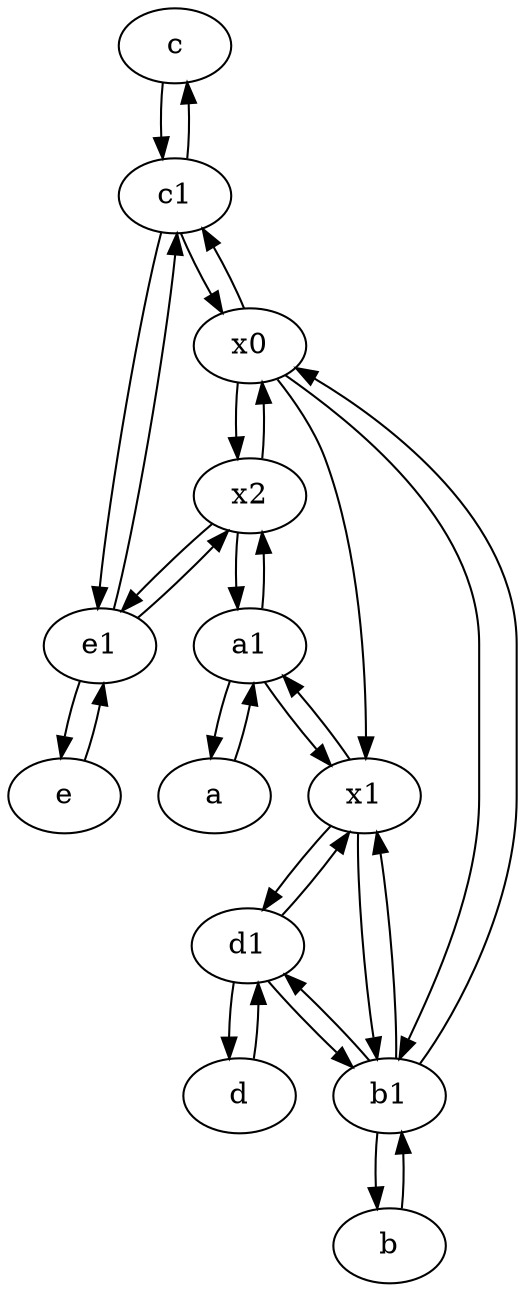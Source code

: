 digraph  {
	c [pos="20,10!"];
	x2;
	a1 [pos="40,15!"];
	b [pos="50,20!"];
	e [pos="30,50!"];
	e1 [pos="25,45!"];
	c1 [pos="30,15!"];
	b1 [pos="45,20!"];
	d1 [pos="25,30!"];
	a [pos="40,10!"];
	d [pos="20,30!"];
	x1;
	x0;
	b -> b1;
	c -> c1;
	d -> d1;
	c1 -> x0;
	a1 -> x2;
	b1 -> x1;
	x0 -> x1;
	d1 -> x1;
	x1 -> a1;
	a -> a1;
	b1 -> b;
	b1 -> x0;
	b1 -> d1;
	e1 -> c1;
	d1 -> d;
	x0 -> x2;
	d1 -> b1;
	a1 -> a;
	x0 -> b1;
	x2 -> e1;
	e -> e1;
	x2 -> x0;
	x1 -> b1;
	c1 -> e1;
	e1 -> e;
	e1 -> x2;
	x2 -> a1;
	c1 -> c;
	x1 -> d1;
	a1 -> x1;
	x0 -> c1;

	}